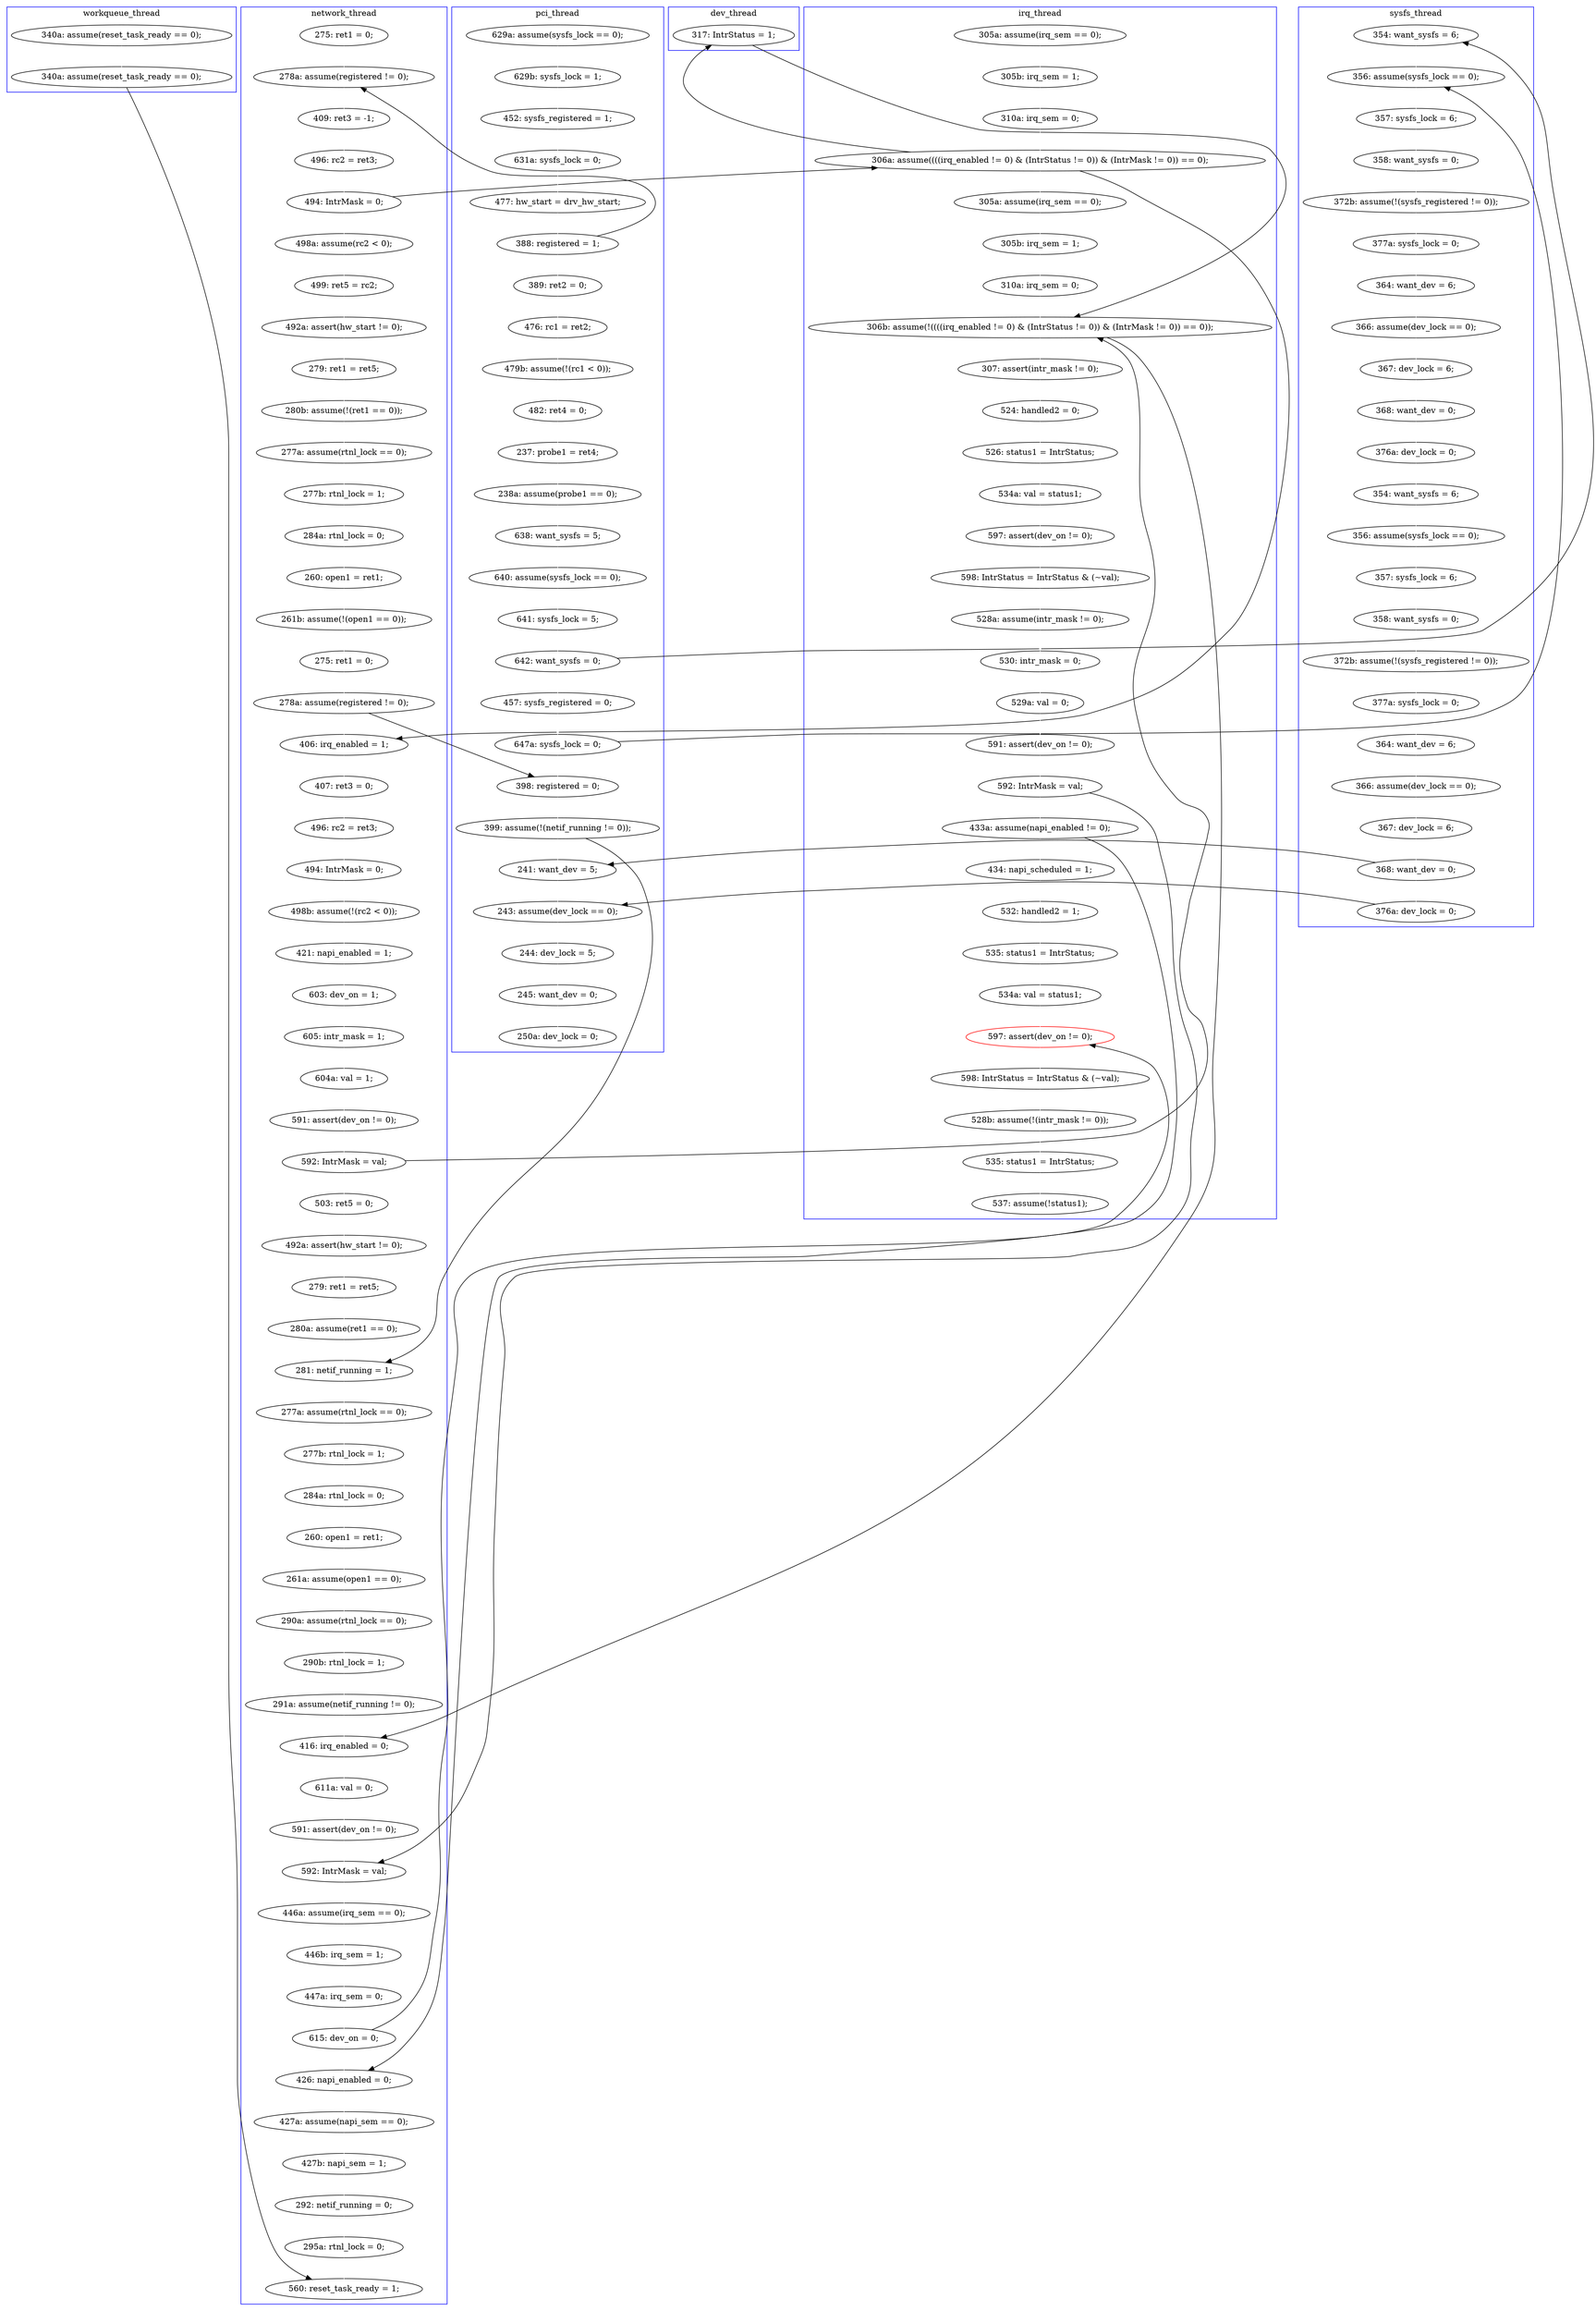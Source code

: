 digraph Counterexample {
	267 -> 268 [color = white, style = solid]
	163 -> 183 [color = black, style = solid, constraint = false]
	132 -> 135 [color = white, style = solid]
	189 -> 191 [color = white, style = solid]
	283 -> 293 [color = white, style = solid]
	191 -> 194 [color = white, style = solid]
	213 -> 214 [color = white, style = solid]
	261 -> 262 [color = white, style = solid]
	55 -> 61 [color = white, style = solid]
	116 -> 120 [color = white, style = solid]
	127 -> 163 [color = black, style = solid, constraint = false]
	39 -> 45 [color = white, style = solid]
	112 -> 113 [color = white, style = solid]
	33 -> 36 [color = white, style = solid]
	120 -> 121 [color = white, style = solid]
	267 -> 281 [color = black, style = solid, constraint = false]
	284 -> 285 [color = white, style = solid]
	226 -> 237 [color = white, style = solid]
	82 -> 93 [color = black, style = solid, constraint = false]
	236 -> 242 [color = white, style = solid]
	277 -> 297 [color = black, style = solid, constraint = false]
	203 -> 206 [color = white, style = solid]
	113 -> 114 [color = white, style = solid]
	173 -> 174 [color = white, style = solid]
	274 -> 275 [color = white, style = solid]
	206 -> 207 [color = white, style = solid]
	259 -> 269 [color = white, style = solid]
	151 -> 183 [color = white, style = solid]
	152 -> 153 [color = white, style = solid]
	98 -> 99 [color = white, style = solid]
	229 -> 230 [color = white, style = solid]
	288 -> 289 [color = white, style = solid]
	64 -> 76 [color = white, style = solid]
	141 -> 144 [color = white, style = solid]
	45 -> 86 [color = black, style = solid, constraint = false]
	220 -> 223 [color = white, style = solid]
	163 -> 187 [color = black, style = solid, constraint = false]
	163 -> 229 [color = white, style = solid]
	185 -> 189 [color = white, style = solid]
	161 -> 163 [color = white, style = solid]
	131 -> 132 [color = white, style = solid]
	268 -> 283 [color = white, style = solid]
	76 -> 82 [color = white, style = solid]
	215 -> 217 [color = white, style = solid]
	94 -> 95 [color = white, style = solid]
	269 -> 273 [color = white, style = solid]
	46 -> 47 [color = white, style = solid]
	125 -> 127 [color = white, style = solid]
	184 -> 185 [color = white, style = solid]
	216 -> 300 [color = black, style = solid, constraint = false]
	207 -> 208 [color = white, style = solid]
	211 -> 212 [color = white, style = solid]
	51 -> 52 [color = white, style = solid]
	208 -> 211 [color = white, style = solid]
	81 -> 93 [color = white, style = solid]
	212 -> 213 [color = white, style = solid]
	29 -> 33 [color = white, style = solid]
	108 -> 112 [color = white, style = solid]
	154 -> 168 [color = white, style = solid]
	140 -> 141 [color = white, style = solid]
	299 -> 303 [color = white, style = solid]
	187 -> 235 [color = black, style = solid, constraint = false]
	105 -> 106 [color = white, style = solid]
	174 -> 175 [color = white, style = solid]
	84 -> 86 [color = white, style = solid]
	139 -> 140 [color = white, style = solid]
	104 -> 105 [color = white, style = solid]
	242 -> 243 [color = white, style = solid]
	82 -> 167 [color = white, style = solid]
	235 -> 237 [color = black, style = solid, constraint = false]
	47 -> 50 [color = white, style = solid]
	224 -> 226 [color = white, style = solid]
	36 -> 39 [color = white, style = solid]
	273 -> 274 [color = white, style = solid]
	87 -> 88 [color = white, style = solid]
	95 -> 98 [color = white, style = solid]
	297 -> 299 [color = white, style = solid]
	235 -> 236 [color = white, style = solid]
	293 -> 295 [color = white, style = solid]
	303 -> 323 [color = white, style = solid]
	257 -> 258 [color = white, style = solid]
	175 -> 176 [color = white, style = solid]
	45 -> 46 [color = white, style = solid]
	323 -> 324 [color = white, style = solid]
	258 -> 261 [color = white, style = solid]
	86 -> 124 [color = white, style = solid]
	62 -> 63 [color = white, style = solid]
	262 -> 269 [color = black, style = solid, constraint = false]
	63 -> 64 [color = white, style = solid]
	255 -> 259 [color = white, style = solid]
	233 -> 235 [color = white, style = solid]
	237 -> 255 [color = white, style = solid]
	50 -> 51 [color = white, style = solid]
	103 -> 104 [color = white, style = solid]
	167 -> 170 [color = white, style = solid]
	138 -> 139 [color = white, style = solid]
	277 -> 281 [color = white, style = solid]
	170 -> 173 [color = white, style = solid]
	28 -> 29 [color = white, style = solid]
	245 -> 247 [color = white, style = solid]
	275 -> 277 [color = white, style = solid]
	247 -> 249 [color = white, style = solid]
	168 -> 174 [color = black, style = solid, constraint = false]
	88 -> 161 [color = white, style = solid]
	202 -> 203 [color = white, style = solid]
	93 -> 94 [color = white, style = solid]
	144 -> 149 [color = white, style = solid]
	254 -> 257 [color = white, style = solid]
	130 -> 131 [color = white, style = solid]
	106 -> 108 [color = white, style = solid]
	153 -> 154 [color = white, style = solid]
	135 -> 138 [color = white, style = solid]
	64 -> 81 [color = black, style = solid, constraint = false]
	223 -> 224 [color = white, style = solid]
	295 -> 297 [color = white, style = solid]
	230 -> 233 [color = white, style = solid]
	243 -> 245 [color = white, style = solid]
	262 -> 267 [color = white, style = solid]
	127 -> 129 [color = white, style = solid]
	114 -> 116 [color = white, style = solid]
	199 -> 200 [color = white, style = solid]
	285 -> 288 [color = white, style = solid]
	52 -> 55 [color = white, style = solid]
	217 -> 220 [color = white, style = solid]
	176 -> 177 [color = white, style = solid]
	99 -> 102 [color = white, style = solid]
	289 -> 300 [color = white, style = solid]
	61 -> 62 [color = white, style = solid]
	117 -> 216 [color = white, style = solid]
	281 -> 284 [color = white, style = solid]
	154 -> 173 [color = black, style = solid, constraint = false]
	129 -> 130 [color = white, style = solid]
	149 -> 151 [color = white, style = solid]
	194 -> 198 [color = white, style = solid]
	200 -> 202 [color = white, style = solid]
	170 -> 212 [color = black, style = solid, constraint = false]
	203 -> 235 [color = black, style = solid, constraint = false]
	151 -> 167 [color = black, style = solid, constraint = false]
	102 -> 103 [color = white, style = solid]
	121 -> 152 [color = white, style = solid]
	183 -> 184 [color = white, style = solid]
	124 -> 125 [color = white, style = solid]
	198 -> 199 [color = white, style = solid]
	214 -> 215 [color = white, style = solid]
	249 -> 254 [color = white, style = solid]
	subgraph cluster5 {
		label = workqueue_thread
		color = blue
		216  [label = "340a: assume(reset_task_ready == 0);"]
		117  [label = "340a: assume(reset_task_ready == 0);"]
	}
	subgraph cluster7 {
		label = dev_thread
		color = blue
		187  [label = "317: IntrStatus = 1;"]
	}
	subgraph cluster1 {
		label = pci_thread
		color = blue
		47  [label = "476: rc1 = ret2;"]
		82  [label = "647a: sysfs_lock = 0;"]
		176  [label = "245: want_dev = 0;"]
		46  [label = "389: ret2 = 0;"]
		52  [label = "237: probe1 = ret4;"]
		28  [label = "629a: assume(sysfs_lock == 0);"]
		173  [label = "241: want_dev = 5;"]
		167  [label = "398: registered = 0;"]
		33  [label = "452: sysfs_registered = 1;"]
		36  [label = "631a: sysfs_lock = 0;"]
		64  [label = "642: want_sysfs = 0;"]
		177  [label = "250a: dev_lock = 0;"]
		50  [label = "479b: assume(!(rc1 < 0));"]
		175  [label = "244: dev_lock = 5;"]
		61  [label = "638: want_sysfs = 5;"]
		62  [label = "640: assume(sysfs_lock == 0);"]
		29  [label = "629b: sysfs_lock = 1;"]
		39  [label = "477: hw_start = drv_hw_start;"]
		63  [label = "641: sysfs_lock = 5;"]
		45  [label = "388: registered = 1;"]
		174  [label = "243: assume(dev_lock == 0);"]
		55  [label = "238a: assume(probe1 == 0);"]
		170  [label = "399: assume(!(netif_running != 0));"]
		51  [label = "482: ret4 = 0;"]
		76  [label = "457: sysfs_registered = 0;"]
	}
	subgraph cluster6 {
		label = sysfs_thread
		color = blue
		153  [label = "367: dev_lock = 6;"]
		112  [label = "356: assume(sysfs_lock == 0);"]
		168  [label = "376a: dev_lock = 0;"]
		120  [label = "377a: sysfs_lock = 0;"]
		152  [label = "366: assume(dev_lock == 0);"]
		98  [label = "372b: assume(!(sysfs_registered != 0));"]
		116  [label = "372b: assume(!(sysfs_registered != 0));"]
		121  [label = "364: want_dev = 6;"]
		104  [label = "367: dev_lock = 6;"]
		113  [label = "357: sysfs_lock = 6;"]
		105  [label = "368: want_dev = 0;"]
		102  [label = "364: want_dev = 6;"]
		99  [label = "377a: sysfs_lock = 0;"]
		154  [label = "368: want_dev = 0;"]
		103  [label = "366: assume(dev_lock == 0);"]
		95  [label = "358: want_sysfs = 0;"]
		93  [label = "356: assume(sysfs_lock == 0);"]
		106  [label = "376a: dev_lock = 0;"]
		114  [label = "358: want_sysfs = 0;"]
		81  [label = "354: want_sysfs = 6;"]
		94  [label = "357: sysfs_lock = 6;"]
		108  [label = "354: want_sysfs = 6;"]
	}
	subgraph cluster3 {
		label = irq_thread
		color = blue
		247  [label = "597: assert(dev_on != 0);"]
		267  [label = "433a: assume(napi_enabled != 0);"]
		88  [label = "305b: irq_sem = 1;"]
		262  [label = "592: IntrMask = val;"]
		249  [label = "598: IntrStatus = IntrStatus & (~val);"]
		245  [label = "534a: val = status1;"]
		303  [label = "528b: assume(!(intr_mask != 0));"]
		297  [label = "597: assert(dev_on != 0);", color = red]
		229  [label = "305a: assume(irq_sem == 0);"]
		258  [label = "529a: val = 0;"]
		268  [label = "434: napi_scheduled = 1;"]
		293  [label = "535: status1 = IntrStatus;"]
		230  [label = "305b: irq_sem = 1;"]
		87  [label = "305a: assume(irq_sem == 0);"]
		254  [label = "528a: assume(intr_mask != 0);"]
		299  [label = "598: IntrStatus = IntrStatus & (~val);"]
		324  [label = "537: assume(!status1);"]
		261  [label = "591: assert(dev_on != 0);"]
		163  [label = "306a: assume((((irq_enabled != 0) & (IntrStatus != 0)) & (IntrMask != 0)) == 0);"]
		295  [label = "534a: val = status1;"]
		257  [label = "530: intr_mask = 0;"]
		283  [label = "532: handled2 = 1;"]
		323  [label = "535: status1 = IntrStatus;"]
		161  [label = "310a: irq_sem = 0;"]
		236  [label = "307: assert(intr_mask != 0);"]
		242  [label = "524: handled2 = 0;"]
		235  [label = "306b: assume(!((((irq_enabled != 0) & (IntrStatus != 0)) & (IntrMask != 0)) == 0));"]
		233  [label = "310a: irq_sem = 0;"]
		243  [label = "526: status1 = IntrStatus;"]
	}
	subgraph cluster2 {
		label = network_thread
		color = blue
		191  [label = "498b: assume(!(rc2 < 0));"]
		139  [label = "277b: rtnl_lock = 1;"]
		185  [label = "496: rc2 = ret3;"]
		131  [label = "492a: assert(hw_start != 0);"]
		274  [label = "446b: irq_sem = 1;"]
		213  [label = "277a: assume(rtnl_lock == 0);"]
		284  [label = "427a: assume(napi_sem == 0);"]
		125  [label = "496: rc2 = ret3;"]
		273  [label = "446a: assume(irq_sem == 0);"]
		281  [label = "426: napi_enabled = 0;"]
		144  [label = "261b: assume(!(open1 == 0));"]
		140  [label = "284a: rtnl_lock = 0;"]
		224  [label = "290b: rtnl_lock = 1;"]
		237  [label = "416: irq_enabled = 0;"]
		124  [label = "409: ret3 = -1;"]
		84  [label = "275: ret1 = 0;"]
		135  [label = "280b: assume(!(ret1 == 0));"]
		223  [label = "290a: assume(rtnl_lock == 0);"]
		269  [label = "592: IntrMask = val;"]
		189  [label = "494: IntrMask = 0;"]
		207  [label = "492a: assert(hw_start != 0);"]
		217  [label = "260: open1 = ret1;"]
		138  [label = "277a: assume(rtnl_lock == 0);"]
		132  [label = "279: ret1 = ret5;"]
		200  [label = "604a: val = 1;"]
		198  [label = "603: dev_on = 1;"]
		277  [label = "615: dev_on = 0;"]
		86  [label = "278a: assume(registered != 0);"]
		214  [label = "277b: rtnl_lock = 1;"]
		226  [label = "291a: assume(netif_running != 0);"]
		199  [label = "605: intr_mask = 1;"]
		202  [label = "591: assert(dev_on != 0);"]
		130  [label = "499: ret5 = rc2;"]
		285  [label = "427b: napi_sem = 1;"]
		220  [label = "261a: assume(open1 == 0);"]
		288  [label = "292: netif_running = 0;"]
		215  [label = "284a: rtnl_lock = 0;"]
		184  [label = "407: ret3 = 0;"]
		141  [label = "260: open1 = ret1;"]
		127  [label = "494: IntrMask = 0;"]
		255  [label = "611a: val = 0;"]
		259  [label = "591: assert(dev_on != 0);"]
		149  [label = "275: ret1 = 0;"]
		211  [label = "280a: assume(ret1 == 0);"]
		275  [label = "447a: irq_sem = 0;"]
		208  [label = "279: ret1 = ret5;"]
		129  [label = "498a: assume(rc2 < 0);"]
		206  [label = "503: ret5 = 0;"]
		203  [label = "592: IntrMask = val;"]
		183  [label = "406: irq_enabled = 1;"]
		300  [label = "560: reset_task_ready = 1;"]
		212  [label = "281: netif_running = 1;"]
		194  [label = "421: napi_enabled = 1;"]
		151  [label = "278a: assume(registered != 0);"]
		289  [label = "295a: rtnl_lock = 0;"]
	}
}